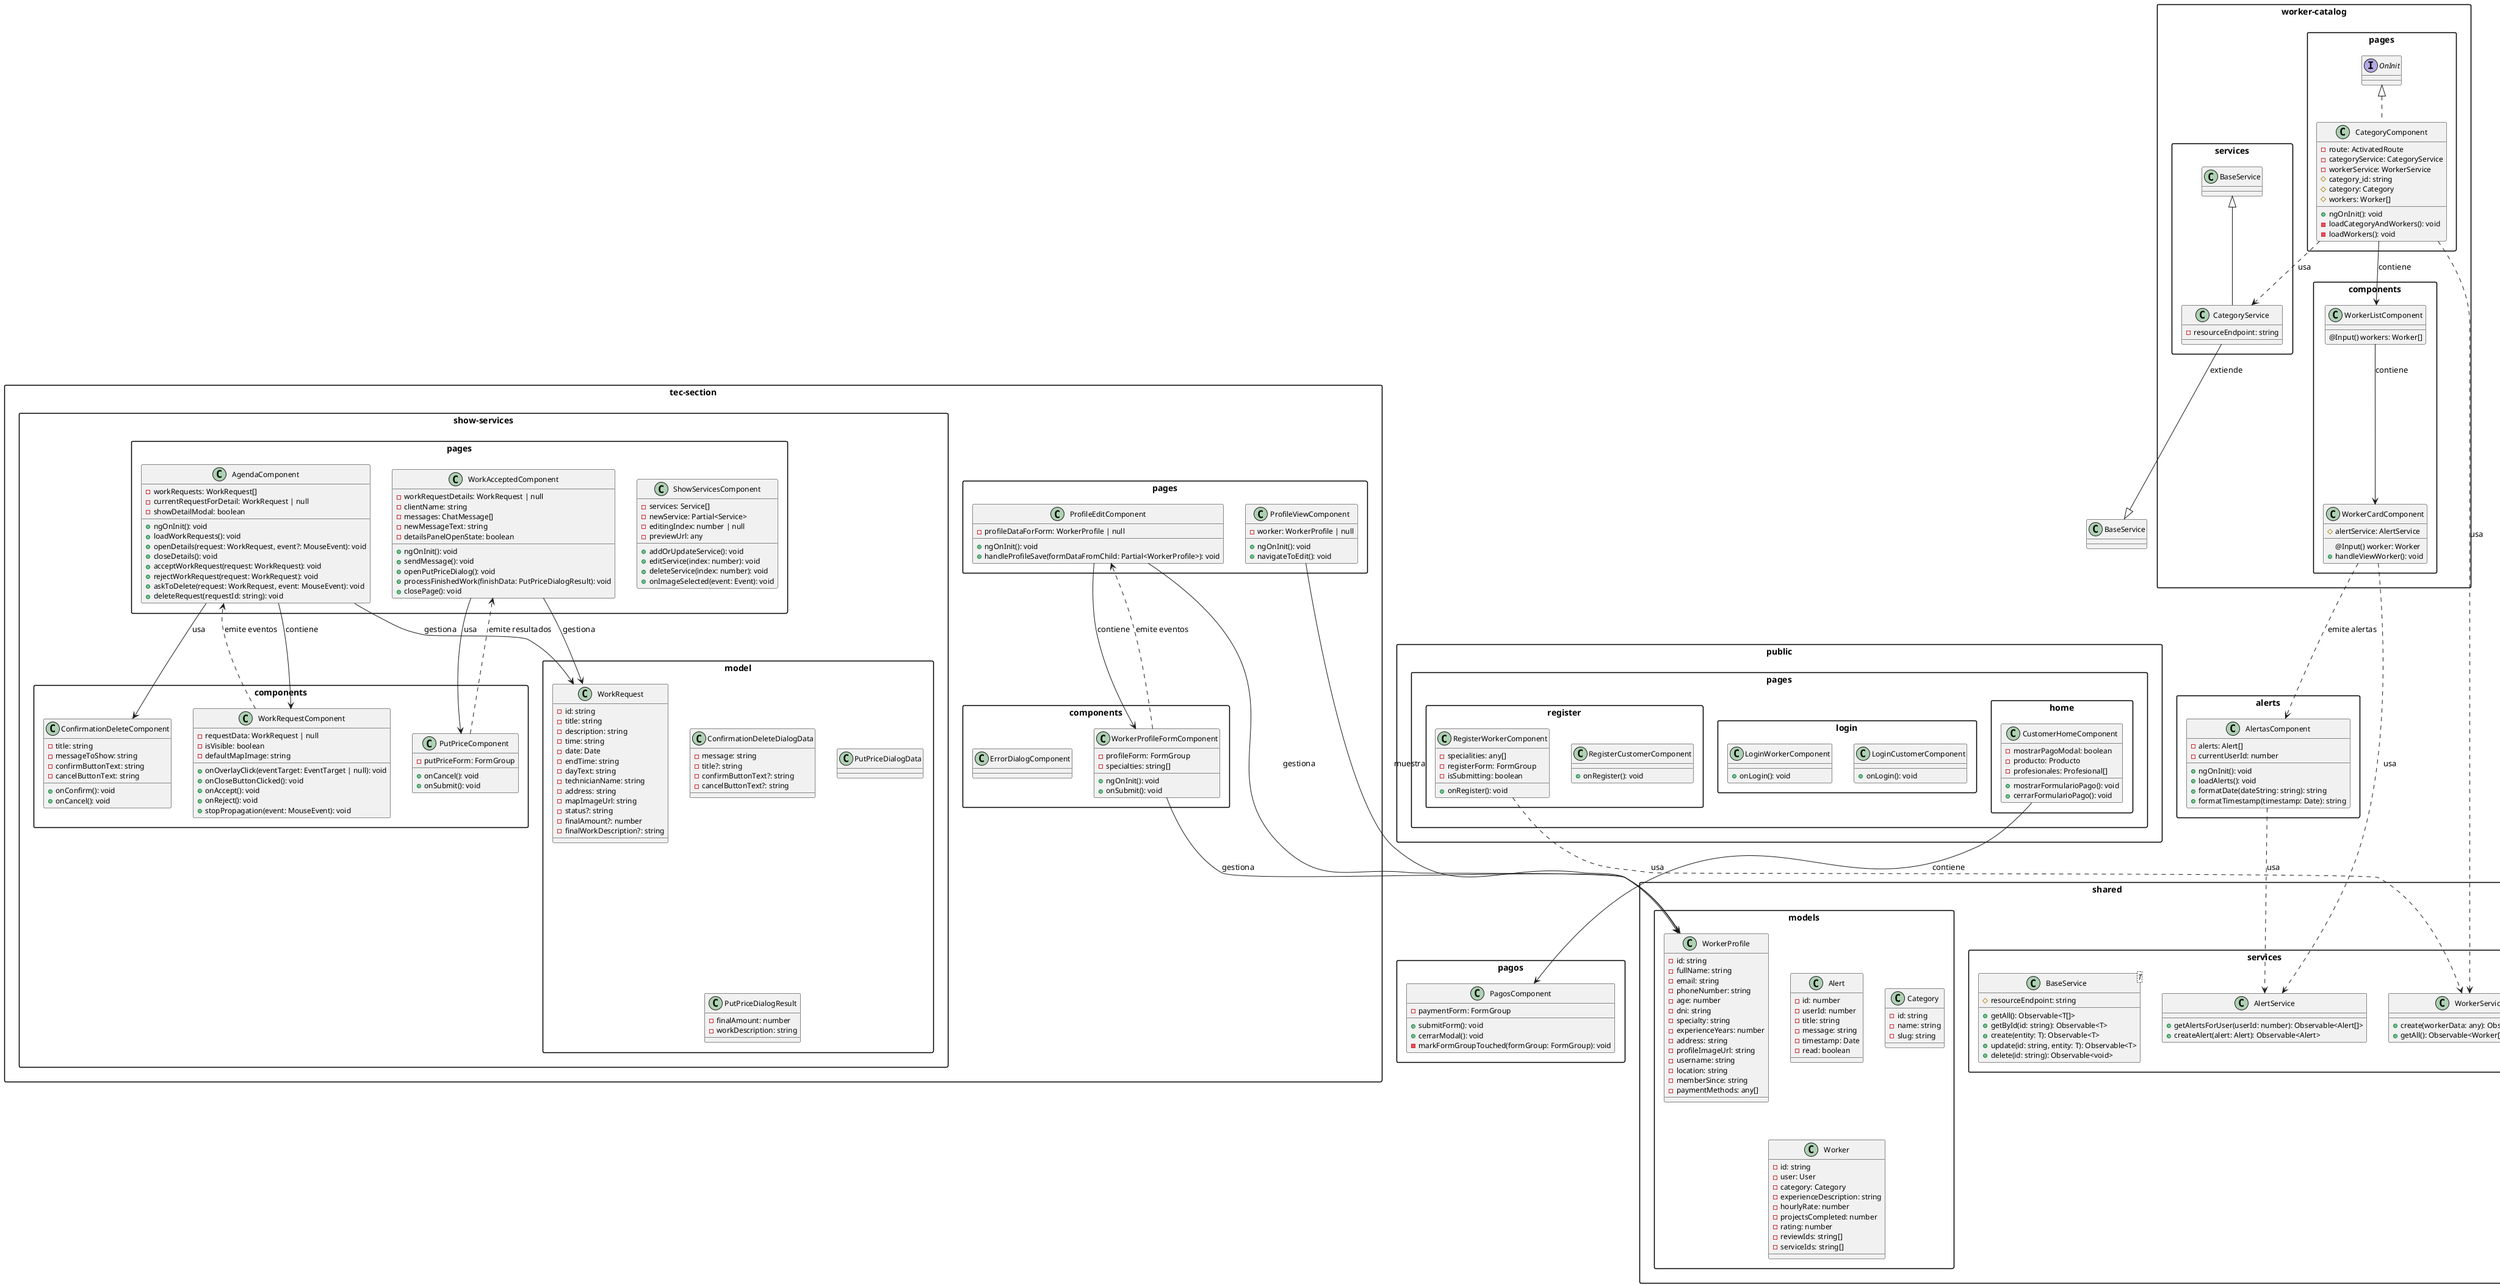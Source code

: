 @startuml FixNow-App Class Diagram

' Configuración de estilo
skinparam classFontSize 14
skinparam classFontName Arial
skinparam classAttributeFontSize 12
skinparam classAttributeFontName Arial
skinparam packageStyle rectangle

' Paquete de modelos compartidos
package "shared" {
  package "models" {
    class Alert {
      -id: number
      -userId: number
      -title: string
      -message: string
      -timestamp: Date
      -read: boolean
    }

    class WorkerProfile {
      -id: string
      -fullName: string
      -email: string
      -phoneNumber: string
      -age: number
      -dni: string
      -specialty: string
      -experienceYears: number
      -address: string
      -profileImageUrl: string
      -username: string
      -location: string
      -memberSince: string
      -paymentMethods: any[]
    }

    class Category {
      -id: string
      -name: string
      -slug: string
    }

    class Worker {
      -id: string
      -user: User
      -category: Category
      -experienceDescription: string
      -hourlyRate: number
      -projectsCompleted: number
      -rating: number
      -reviewIds: string[]
      -serviceIds: string[]
    }
  }

  package "services" {
    class AlertService {
      +getAlertsForUser(userId: number): Observable<Alert[]>
      +createAlert(alert: Alert): Observable<Alert>
    }

    class WorkerService {
      +create(workerData: any): Observable<any>
      +getAll(): Observable<Worker[]>
    }

    class BaseService<T> {
      #resourceEndpoint: string
      +getAll(): Observable<T[]>
      +getById(id: string): Observable<T>
      +create(entity: T): Observable<T>
      +update(id: string, entity: T): Observable<T>
      +delete(id: string): Observable<void>
    }
  }
}

' Paquete de sección técnica
package "tec-section" {
  package "pages" {
    class ProfileEditComponent {
      -profileDataForForm: WorkerProfile | null
      +ngOnInit(): void
      +handleProfileSave(formDataFromChild: Partial<WorkerProfile>): void
    }

    class ProfileViewComponent {
      -worker: WorkerProfile | null
      +ngOnInit(): void
      +navigateToEdit(): void
    }
  }

  package "components" {
    class WorkerProfileFormComponent {
      -profileForm: FormGroup
      -specialties: string[]
      +ngOnInit(): void
      +onSubmit(): void
    }

    class ErrorDialogComponent {
    }
  }

  package "show-services" {
    package "pages" {
      class ShowServicesComponent {
        -services: Service[]
        -newService: Partial<Service>
        -editingIndex: number | null
        -previewUrl: any
        +addOrUpdateService(): void
        +editService(index: number): void
        +deleteService(index: number): void
        +onImageSelected(event: Event): void
      }

      class AgendaComponent {
        -workRequests: WorkRequest[]
        -currentRequestForDetail: WorkRequest | null
        -showDetailModal: boolean
        +ngOnInit(): void
        +loadWorkRequests(): void
        +openDetails(request: WorkRequest, event?: MouseEvent): void
        +closeDetails(): void
        +acceptWorkRequest(request: WorkRequest): void
        +rejectWorkRequest(request: WorkRequest): void
        +askToDelete(request: WorkRequest, event: MouseEvent): void
        +deleteRequest(requestId: string): void
      }

      class WorkAcceptedComponent {
        -workRequestDetails: WorkRequest | null
        -clientName: string
        -messages: ChatMessage[]
        -newMessageText: string
        -detailsPanelOpenState: boolean
        +ngOnInit(): void
        +sendMessage(): void
        +openPutPriceDialog(): void
        +processFinishedWork(finishData: PutPriceDialogResult): void
        +closePage(): void
      }
    }

    package "components" {
      class ConfirmationDeleteComponent {
        -title: string
        -messageToShow: string
        -confirmButtonText: string
        -cancelButtonText: string
        +onConfirm(): void
        +onCancel(): void
      }

      class PutPriceComponent {
        -putPriceForm: FormGroup
        +onCancel(): void
        +onSubmit(): void
      }

      class WorkRequestComponent {
        -requestData: WorkRequest | null
        -isVisible: boolean
        -defaultMapImage: string
        +onOverlayClick(eventTarget: EventTarget | null): void
        +onCloseButtonClicked(): void
        +onAccept(): void
        +onReject(): void
        +stopPropagation(event: MouseEvent): void
      }
    }

    package "model" {
      class WorkRequest {
        -id: string
        -title: string
        -description: string
        -time: string
        -date: Date
        -endTime: string
        -dayText: string
        -technicianName: string
        -address: string
        -mapImageUrl: string
        -status?: string
        -finalAmount?: number
        -finalWorkDescription?: string
      }

      class ConfirmationDeleteDialogData {
        -message: string
        -title?: string
        -confirmButtonText?: string
        -cancelButtonText?: string
      }

      class PutPriceDialogData {
      }

      class PutPriceDialogResult {
        -finalAmount: number
        -workDescription: string
      }
    }
  }
}

' Paquete público
package "public" {
  package "pages" {
    package "home" {
      class CustomerHomeComponent {
        -mostrarPagoModal: boolean
        -producto: Producto
        -profesionales: Profesional[]
        +mostrarFormularioPago(): void
        +cerrarFormularioPago(): void
      }
    }

    package "login" {
      class LoginCustomerComponent {
        +onLogin(): void
      }

      class LoginWorkerComponent {
        +onLogin(): void
      }
    }

    package "register" {
      class RegisterCustomerComponent {
        +onRegister(): void
      }

      class RegisterWorkerComponent {
        -specialities: any[]
        -registerForm: FormGroup
        -isSubmitting: boolean
        +onRegister(): void
      }
    }
  }
}

' Paquete de pagos
package "pagos" {
  class PagosComponent {
    -paymentForm: FormGroup
    +submitForm(): void
    +cerrarModal(): void
    -markFormGroupTouched(formGroup: FormGroup): void
  }
}

' Paquete de alertas
package "alerts" {
  class AlertasComponent {
    -alerts: Alert[]
    -currentUserId: number
    +ngOnInit(): void
    +loadAlerts(): void
    +formatDate(dateString: string): string
    +formatTimestamp(timestamp: Date): string
  }
}

' Paquete de catálogo de trabajadores
package "worker-catalog" {
  package "pages" {
    class CategoryComponent implements OnInit {
      -route: ActivatedRoute
      -categoryService: CategoryService
      -workerService: WorkerService
      #category_id: string
      #category: Category
      #workers: Worker[]
      +ngOnInit(): void
      -loadCategoryAndWorkers(): void
      -loadWorkers(): void
    }
  }

  package "components" {
    class WorkerCardComponent {
      @Input() worker: Worker
      #alertService: AlertService
      +handleViewWorker(): void
    }

    class WorkerListComponent {
      @Input() workers: Worker[]
    }
  }

  package "services" {
    class CategoryService extends BaseService<Category> {
      -resourceEndpoint: string
    }
  }
}

' Relaciones
ProfileEditComponent --> WorkerProfileFormComponent: contiene
ProfileEditComponent --> WorkerProfile: gestiona
WorkerProfileFormComponent --> WorkerProfile: gestiona
ProfileViewComponent --> WorkerProfile: muestra

AgendaComponent --> WorkRequestComponent: contiene
AgendaComponent --> ConfirmationDeleteComponent: usa
AgendaComponent --> WorkRequest: gestiona
WorkAcceptedComponent --> WorkRequest: gestiona
WorkAcceptedComponent --> PutPriceComponent: usa

CustomerHomeComponent --> PagosComponent: contiene
RegisterWorkerComponent ..> WorkerService: usa
AlertasComponent ..> AlertService: usa

' Relaciones del catálogo de trabajadores
CategoryComponent --> WorkerListComponent: contiene
WorkerListComponent --> WorkerCardComponent: contiene
CategoryComponent ..> CategoryService: usa
CategoryComponent ..> WorkerService: usa
WorkerCardComponent ..> AlertService: usa
CategoryService --|> BaseService: extiende

' Relaciones de eventos
WorkerProfileFormComponent ..> ProfileEditComponent: emite eventos
WorkRequestComponent ..> AgendaComponent: emite eventos
PutPriceComponent ..> WorkAcceptedComponent: emite resultados
WorkerCardComponent ..> AlertasComponent: emite alertas

@enduml
